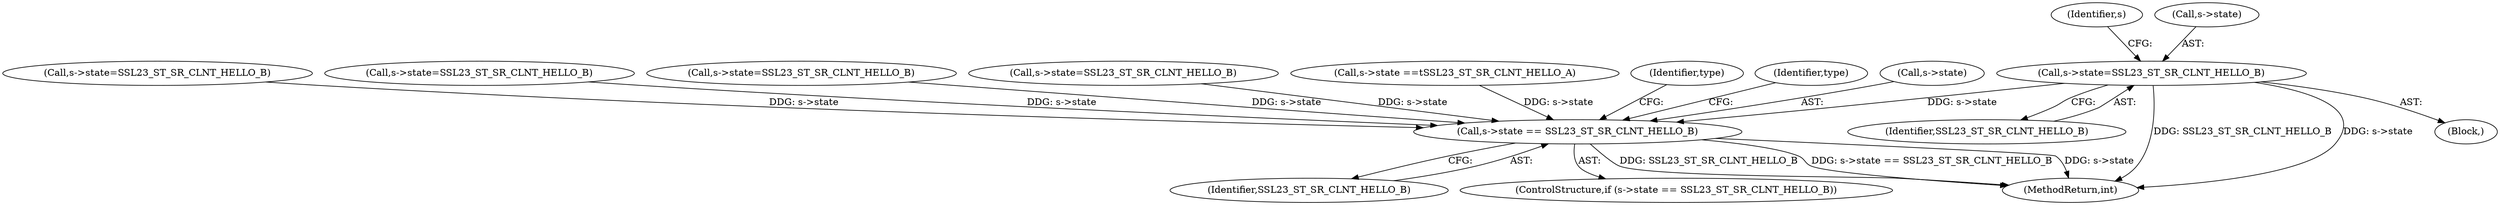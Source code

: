digraph "0_openssl_392fa7a952e97d82eac6958c81ed1e256e6b8ca5@pointer" {
"1000380" [label="(Call,s->state=SSL23_ST_SR_CLNT_HELLO_B)"];
"1000737" [label="(Call,s->state == SSL23_ST_SR_CLNT_HELLO_B)"];
"1000691" [label="(Identifier,s)"];
"1000317" [label="(Call,s->state=SSL23_ST_SR_CLNT_HELLO_B)"];
"1000411" [label="(Call,s->state=SSL23_ST_SR_CLNT_HELLO_B)"];
"1000736" [label="(ControlStructure,if (s->state == SSL23_ST_SR_CLNT_HELLO_B))"];
"1000380" [label="(Call,s->state=SSL23_ST_SR_CLNT_HELLO_B)"];
"1000374" [label="(Block,)"];
"1000384" [label="(Identifier,SSL23_ST_SR_CLNT_HELLO_B)"];
"1001275" [label="(MethodReturn,int)"];
"1000741" [label="(Identifier,SSL23_ST_SR_CLNT_HELLO_B)"];
"1000361" [label="(Call,s->state=SSL23_ST_SR_CLNT_HELLO_B)"];
"1000342" [label="(Call,s->state=SSL23_ST_SR_CLNT_HELLO_B)"];
"1000381" [label="(Call,s->state)"];
"1000737" [label="(Call,s->state == SSL23_ST_SR_CLNT_HELLO_B)"];
"1000177" [label="(Call,s->state ==\tSSL23_ST_SR_CLNT_HELLO_A)"];
"1001080" [label="(Identifier,type)"];
"1000744" [label="(Identifier,type)"];
"1000738" [label="(Call,s->state)"];
"1000380" -> "1000374"  [label="AST: "];
"1000380" -> "1000384"  [label="CFG: "];
"1000381" -> "1000380"  [label="AST: "];
"1000384" -> "1000380"  [label="AST: "];
"1000691" -> "1000380"  [label="CFG: "];
"1000380" -> "1001275"  [label="DDG: SSL23_ST_SR_CLNT_HELLO_B"];
"1000380" -> "1001275"  [label="DDG: s->state"];
"1000380" -> "1000737"  [label="DDG: s->state"];
"1000737" -> "1000736"  [label="AST: "];
"1000737" -> "1000741"  [label="CFG: "];
"1000738" -> "1000737"  [label="AST: "];
"1000741" -> "1000737"  [label="AST: "];
"1000744" -> "1000737"  [label="CFG: "];
"1001080" -> "1000737"  [label="CFG: "];
"1000737" -> "1001275"  [label="DDG: s->state"];
"1000737" -> "1001275"  [label="DDG: SSL23_ST_SR_CLNT_HELLO_B"];
"1000737" -> "1001275"  [label="DDG: s->state == SSL23_ST_SR_CLNT_HELLO_B"];
"1000177" -> "1000737"  [label="DDG: s->state"];
"1000411" -> "1000737"  [label="DDG: s->state"];
"1000361" -> "1000737"  [label="DDG: s->state"];
"1000342" -> "1000737"  [label="DDG: s->state"];
"1000317" -> "1000737"  [label="DDG: s->state"];
}
